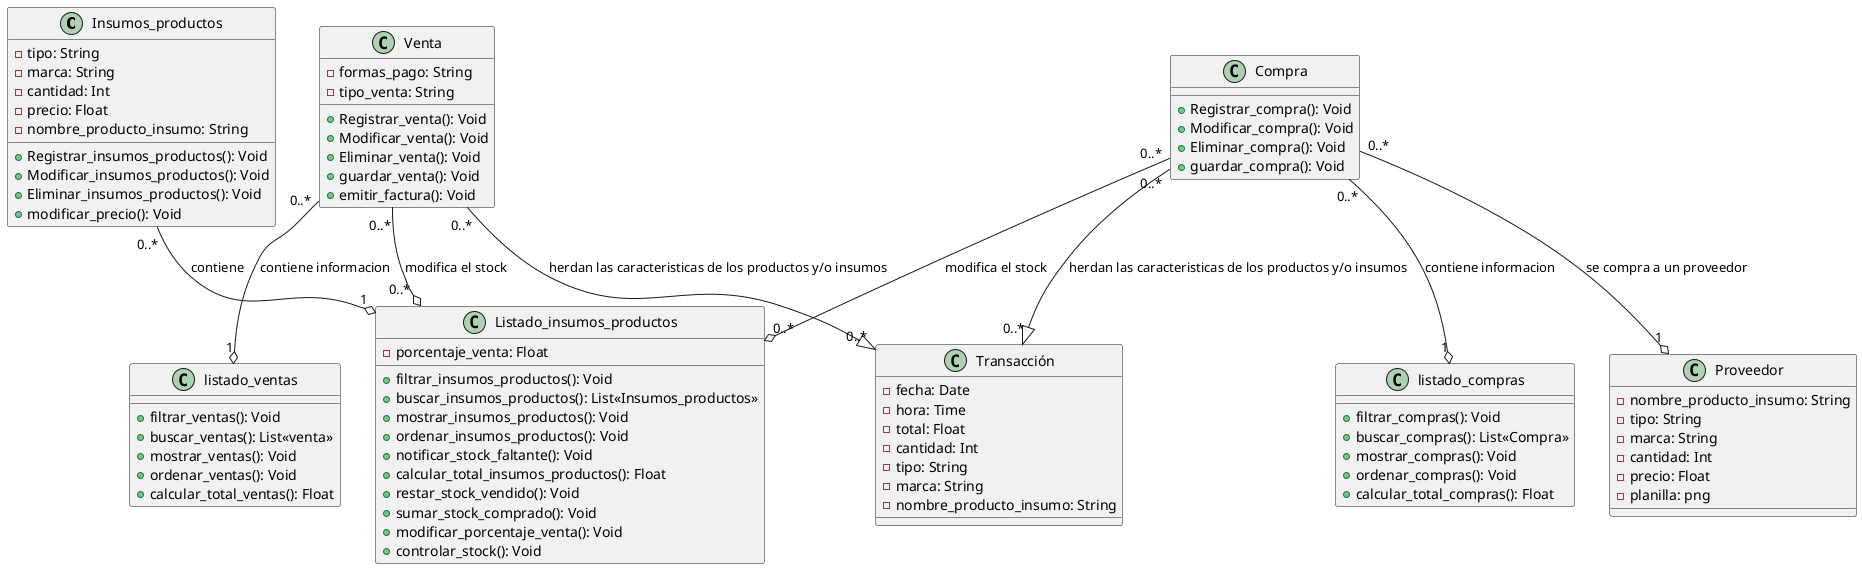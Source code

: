 @startuml TP1_ING

class Insumos_productos{
    + Registrar_insumos_productos(): Void
    + Modificar_insumos_productos(): Void
    + Eliminar_insumos_productos(): Void
    + modificar_precio(): Void
    - tipo: String
    - marca: String
    - cantidad: Int
    - precio: Float
    - nombre_producto_insumo: String
}

class Listado_insumos_productos{
    - porcentaje_venta: Float
    + filtrar_insumos_productos(): Void
    + buscar_insumos_productos(): List<<Insumos_productos>>
    + mostrar_insumos_productos(): Void
    + ordenar_insumos_productos(): Void
    + notificar_stock_faltante(): Void
    + calcular_total_insumos_productos(): Float
    + restar_stock_vendido(): Void
    + sumar_stock_comprado(): Void
    + modificar_porcentaje_venta(): Void
    + controlar_stock(): Void
}

class Venta{
    + Registrar_venta(): Void
    + Modificar_venta(): Void
    + Eliminar_venta(): Void
    + guardar_venta(): Void
    + emitir_factura(): Void
    - formas_pago: String
    - tipo_venta: String
}

class listado_ventas{
    + filtrar_ventas(): Void
    + buscar_ventas(): List<<venta>>
    + mostrar_ventas(): Void
    + ordenar_ventas(): Void
    + calcular_total_ventas(): Float
}

class Compra{
    + Registrar_compra(): Void
    + Modificar_compra(): Void
    + Eliminar_compra(): Void
    + guardar_compra(): Void
}

class listado_compras{
    + filtrar_compras(): Void
    + buscar_compras(): List<<Compra>>
    + mostrar_compras(): Void
    + ordenar_compras(): Void
    + calcular_total_compras(): Float
}

class Proveedor{
    - nombre_producto_insumo: String
    - tipo: String
    - marca: String
    - cantidad: Int
    - precio: Float
    - planilla: png
}

class Transacción{
    - fecha: Date
    - hora: Time
    - total: Float
    - cantidad: Int
    - tipo: String
    - marca: String
    - nombre_producto_insumo: String
}

Insumos_productos "0..*" --o "1" Listado_insumos_productos: "contiene"

Venta "0..*" --o "1" listado_ventas: "contiene informacion"
Venta "0..*" --|> "0..*" Transacción: "herdan las caracteristicas de los productos y/o insumos"
Venta "0..*" --o "0..*" Listado_insumos_productos: "modifica el stock"

Compra "0..*" --o "1" listado_compras: "contiene informacion"
Compra "0..*" --o "1" Proveedor: "se compra a un proveedor"
Compra "0..*" --|> "0..*" Transacción: "herdan las caracteristicas de los productos y/o insumos"
Compra "0..*" --o "0..*" Listado_insumos_productos: "modifica el stock"

@enduml